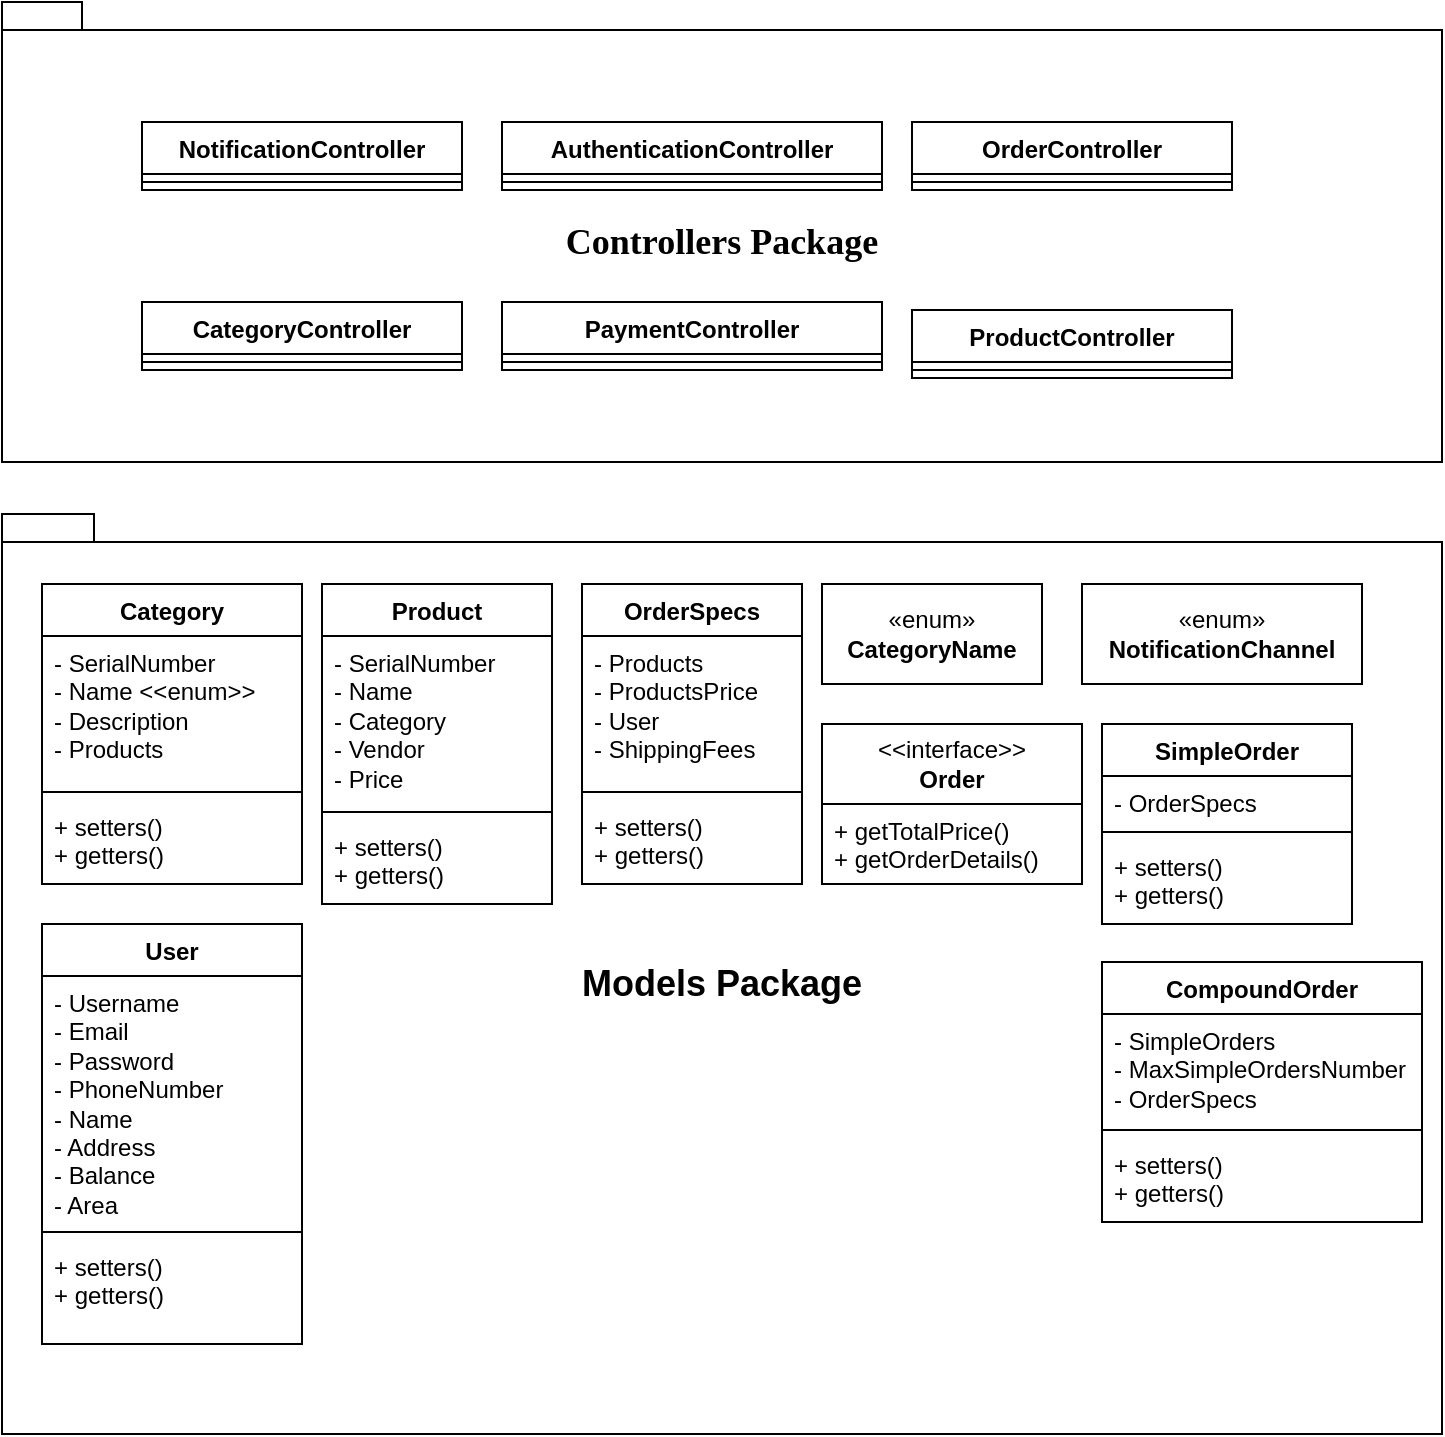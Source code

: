 <mxfile version="22.1.11" type="device">
  <diagram id="C5RBs43oDa-KdzZeNtuy" name="Page-1">
    <mxGraphModel dx="819" dy="505" grid="1" gridSize="10" guides="1" tooltips="1" connect="1" arrows="1" fold="1" page="1" pageScale="1" pageWidth="850" pageHeight="1100" math="0" shadow="0">
      <root>
        <mxCell id="WIyWlLk6GJQsqaUBKTNV-0" />
        <mxCell id="WIyWlLk6GJQsqaUBKTNV-1" parent="WIyWlLk6GJQsqaUBKTNV-0" />
        <mxCell id="rgEi_WncCJZVdDWMbM2z-33" value="&lt;font style=&quot;font-size: 18px;&quot;&gt;Models Package&lt;/font&gt;" style="shape=folder;fontStyle=1;spacingTop=10;tabWidth=40;tabHeight=14;tabPosition=left;html=1;whiteSpace=wrap;" parent="WIyWlLk6GJQsqaUBKTNV-1" vertex="1">
          <mxGeometry x="60" y="506" width="720" height="460" as="geometry" />
        </mxCell>
        <mxCell id="rgEi_WncCJZVdDWMbM2z-3" value="User" style="swimlane;fontStyle=1;align=center;verticalAlign=top;childLayout=stackLayout;horizontal=1;startSize=26;horizontalStack=0;resizeParent=1;resizeParentMax=0;resizeLast=0;collapsible=1;marginBottom=0;whiteSpace=wrap;html=1;" parent="WIyWlLk6GJQsqaUBKTNV-1" vertex="1">
          <mxGeometry x="80" y="711" width="130" height="210" as="geometry" />
        </mxCell>
        <mxCell id="rgEi_WncCJZVdDWMbM2z-4" value="- Username&lt;br&gt;- Email&lt;br&gt;- Password&lt;br&gt;- PhoneNumber&lt;br&gt;- Name&lt;br&gt;- Address&lt;br&gt;- Balance&lt;br&gt;- Area" style="text;strokeColor=none;fillColor=none;align=left;verticalAlign=top;spacingLeft=4;spacingRight=4;overflow=hidden;rotatable=0;points=[[0,0.5],[1,0.5]];portConstraint=eastwest;whiteSpace=wrap;html=1;" parent="rgEi_WncCJZVdDWMbM2z-3" vertex="1">
          <mxGeometry y="26" width="130" height="124" as="geometry" />
        </mxCell>
        <mxCell id="rgEi_WncCJZVdDWMbM2z-5" value="" style="line;strokeWidth=1;fillColor=none;align=left;verticalAlign=middle;spacingTop=-1;spacingLeft=3;spacingRight=3;rotatable=0;labelPosition=right;points=[];portConstraint=eastwest;strokeColor=inherit;" parent="rgEi_WncCJZVdDWMbM2z-3" vertex="1">
          <mxGeometry y="150" width="130" height="8" as="geometry" />
        </mxCell>
        <mxCell id="rgEi_WncCJZVdDWMbM2z-6" value="+ setters()&lt;br&gt;+ getters()" style="text;strokeColor=none;fillColor=none;align=left;verticalAlign=top;spacingLeft=4;spacingRight=4;overflow=hidden;rotatable=0;points=[[0,0.5],[1,0.5]];portConstraint=eastwest;whiteSpace=wrap;html=1;" parent="rgEi_WncCJZVdDWMbM2z-3" vertex="1">
          <mxGeometry y="158" width="130" height="52" as="geometry" />
        </mxCell>
        <mxCell id="rgEi_WncCJZVdDWMbM2z-7" value="Product" style="swimlane;fontStyle=1;align=center;verticalAlign=top;childLayout=stackLayout;horizontal=1;startSize=26;horizontalStack=0;resizeParent=1;resizeParentMax=0;resizeLast=0;collapsible=1;marginBottom=0;whiteSpace=wrap;html=1;" parent="WIyWlLk6GJQsqaUBKTNV-1" vertex="1">
          <mxGeometry x="220" y="541" width="115" height="160" as="geometry" />
        </mxCell>
        <mxCell id="rgEi_WncCJZVdDWMbM2z-8" value="- SerialNumber&lt;br&gt;- Name&lt;br&gt;- Category&lt;br&gt;- Vendor&lt;br&gt;- Price" style="text;strokeColor=none;fillColor=none;align=left;verticalAlign=top;spacingLeft=4;spacingRight=4;overflow=hidden;rotatable=0;points=[[0,0.5],[1,0.5]];portConstraint=eastwest;whiteSpace=wrap;html=1;" parent="rgEi_WncCJZVdDWMbM2z-7" vertex="1">
          <mxGeometry y="26" width="115" height="84" as="geometry" />
        </mxCell>
        <mxCell id="rgEi_WncCJZVdDWMbM2z-9" value="" style="line;strokeWidth=1;fillColor=none;align=left;verticalAlign=middle;spacingTop=-1;spacingLeft=3;spacingRight=3;rotatable=0;labelPosition=right;points=[];portConstraint=eastwest;strokeColor=inherit;" parent="rgEi_WncCJZVdDWMbM2z-7" vertex="1">
          <mxGeometry y="110" width="115" height="8" as="geometry" />
        </mxCell>
        <mxCell id="rgEi_WncCJZVdDWMbM2z-10" value="+ setters()&lt;br&gt;+ getters()" style="text;strokeColor=none;fillColor=none;align=left;verticalAlign=top;spacingLeft=4;spacingRight=4;overflow=hidden;rotatable=0;points=[[0,0.5],[1,0.5]];portConstraint=eastwest;whiteSpace=wrap;html=1;" parent="rgEi_WncCJZVdDWMbM2z-7" vertex="1">
          <mxGeometry y="118" width="115" height="42" as="geometry" />
        </mxCell>
        <mxCell id="rgEi_WncCJZVdDWMbM2z-11" value="Category" style="swimlane;fontStyle=1;align=center;verticalAlign=top;childLayout=stackLayout;horizontal=1;startSize=26;horizontalStack=0;resizeParent=1;resizeParentMax=0;resizeLast=0;collapsible=1;marginBottom=0;whiteSpace=wrap;html=1;" parent="WIyWlLk6GJQsqaUBKTNV-1" vertex="1">
          <mxGeometry x="80" y="541" width="130" height="150" as="geometry" />
        </mxCell>
        <mxCell id="rgEi_WncCJZVdDWMbM2z-12" value="- SerialNumber&lt;br&gt;- Name &amp;lt;&amp;lt;enum&amp;gt;&amp;gt;&lt;br&gt;- Description&lt;br&gt;- Products" style="text;strokeColor=none;fillColor=none;align=left;verticalAlign=top;spacingLeft=4;spacingRight=4;overflow=hidden;rotatable=0;points=[[0,0.5],[1,0.5]];portConstraint=eastwest;whiteSpace=wrap;html=1;" parent="rgEi_WncCJZVdDWMbM2z-11" vertex="1">
          <mxGeometry y="26" width="130" height="74" as="geometry" />
        </mxCell>
        <mxCell id="rgEi_WncCJZVdDWMbM2z-13" value="" style="line;strokeWidth=1;fillColor=none;align=left;verticalAlign=middle;spacingTop=-1;spacingLeft=3;spacingRight=3;rotatable=0;labelPosition=right;points=[];portConstraint=eastwest;strokeColor=inherit;" parent="rgEi_WncCJZVdDWMbM2z-11" vertex="1">
          <mxGeometry y="100" width="130" height="8" as="geometry" />
        </mxCell>
        <mxCell id="rgEi_WncCJZVdDWMbM2z-14" value="+ setters()&lt;br&gt;+ getters()" style="text;strokeColor=none;fillColor=none;align=left;verticalAlign=top;spacingLeft=4;spacingRight=4;overflow=hidden;rotatable=0;points=[[0,0.5],[1,0.5]];portConstraint=eastwest;whiteSpace=wrap;html=1;" parent="rgEi_WncCJZVdDWMbM2z-11" vertex="1">
          <mxGeometry y="108" width="130" height="42" as="geometry" />
        </mxCell>
        <mxCell id="rgEi_WncCJZVdDWMbM2z-15" value="«enum»&lt;br&gt;&lt;b&gt;CategoryName&lt;/b&gt;" style="html=1;whiteSpace=wrap;" parent="WIyWlLk6GJQsqaUBKTNV-1" vertex="1">
          <mxGeometry x="470" y="541" width="110" height="50" as="geometry" />
        </mxCell>
        <mxCell id="rgEi_WncCJZVdDWMbM2z-18" value="&amp;lt;&amp;lt;interface&amp;gt;&amp;gt;&lt;br&gt;&lt;b&gt;Order&lt;/b&gt;" style="swimlane;fontStyle=0;childLayout=stackLayout;horizontal=1;startSize=40;fillColor=none;horizontalStack=0;resizeParent=1;resizeParentMax=0;resizeLast=0;collapsible=1;marginBottom=0;whiteSpace=wrap;html=1;" parent="WIyWlLk6GJQsqaUBKTNV-1" vertex="1">
          <mxGeometry x="470" y="611" width="130" height="80" as="geometry" />
        </mxCell>
        <mxCell id="rgEi_WncCJZVdDWMbM2z-19" value="+ getTotalPrice()&lt;br&gt;+ getOrderDetails()" style="text;strokeColor=none;fillColor=none;align=left;verticalAlign=top;spacingLeft=4;spacingRight=4;overflow=hidden;rotatable=0;points=[[0,0.5],[1,0.5]];portConstraint=eastwest;whiteSpace=wrap;html=1;" parent="rgEi_WncCJZVdDWMbM2z-18" vertex="1">
          <mxGeometry y="40" width="130" height="40" as="geometry" />
        </mxCell>
        <mxCell id="rgEi_WncCJZVdDWMbM2z-22" value="SimpleOrder" style="swimlane;fontStyle=1;align=center;verticalAlign=top;childLayout=stackLayout;horizontal=1;startSize=26;horizontalStack=0;resizeParent=1;resizeParentMax=0;resizeLast=0;collapsible=1;marginBottom=0;whiteSpace=wrap;html=1;" parent="WIyWlLk6GJQsqaUBKTNV-1" vertex="1">
          <mxGeometry x="610" y="611" width="125" height="100" as="geometry" />
        </mxCell>
        <mxCell id="rgEi_WncCJZVdDWMbM2z-23" value="- OrderSpecs" style="text;strokeColor=none;fillColor=none;align=left;verticalAlign=top;spacingLeft=4;spacingRight=4;overflow=hidden;rotatable=0;points=[[0,0.5],[1,0.5]];portConstraint=eastwest;whiteSpace=wrap;html=1;" parent="rgEi_WncCJZVdDWMbM2z-22" vertex="1">
          <mxGeometry y="26" width="125" height="24" as="geometry" />
        </mxCell>
        <mxCell id="rgEi_WncCJZVdDWMbM2z-24" value="" style="line;strokeWidth=1;fillColor=none;align=left;verticalAlign=middle;spacingTop=-1;spacingLeft=3;spacingRight=3;rotatable=0;labelPosition=right;points=[];portConstraint=eastwest;strokeColor=inherit;" parent="rgEi_WncCJZVdDWMbM2z-22" vertex="1">
          <mxGeometry y="50" width="125" height="8" as="geometry" />
        </mxCell>
        <mxCell id="rgEi_WncCJZVdDWMbM2z-25" value="+ setters()&lt;br&gt;+ getters()" style="text;strokeColor=none;fillColor=none;align=left;verticalAlign=top;spacingLeft=4;spacingRight=4;overflow=hidden;rotatable=0;points=[[0,0.5],[1,0.5]];portConstraint=eastwest;whiteSpace=wrap;html=1;" parent="rgEi_WncCJZVdDWMbM2z-22" vertex="1">
          <mxGeometry y="58" width="125" height="42" as="geometry" />
        </mxCell>
        <mxCell id="rgEi_WncCJZVdDWMbM2z-26" value="CompoundOrder" style="swimlane;fontStyle=1;align=center;verticalAlign=top;childLayout=stackLayout;horizontal=1;startSize=26;horizontalStack=0;resizeParent=1;resizeParentMax=0;resizeLast=0;collapsible=1;marginBottom=0;whiteSpace=wrap;html=1;" parent="WIyWlLk6GJQsqaUBKTNV-1" vertex="1">
          <mxGeometry x="610" y="730" width="160" height="130" as="geometry" />
        </mxCell>
        <mxCell id="rgEi_WncCJZVdDWMbM2z-27" value="- SimpleOrders&lt;br&gt;- MaxSimpleOrdersNumber&lt;br&gt;- OrderSpecs" style="text;strokeColor=none;fillColor=none;align=left;verticalAlign=top;spacingLeft=4;spacingRight=4;overflow=hidden;rotatable=0;points=[[0,0.5],[1,0.5]];portConstraint=eastwest;whiteSpace=wrap;html=1;" parent="rgEi_WncCJZVdDWMbM2z-26" vertex="1">
          <mxGeometry y="26" width="160" height="54" as="geometry" />
        </mxCell>
        <mxCell id="rgEi_WncCJZVdDWMbM2z-28" value="" style="line;strokeWidth=1;fillColor=none;align=left;verticalAlign=middle;spacingTop=-1;spacingLeft=3;spacingRight=3;rotatable=0;labelPosition=right;points=[];portConstraint=eastwest;strokeColor=inherit;" parent="rgEi_WncCJZVdDWMbM2z-26" vertex="1">
          <mxGeometry y="80" width="160" height="8" as="geometry" />
        </mxCell>
        <mxCell id="rgEi_WncCJZVdDWMbM2z-29" value="+ setters()&lt;br&gt;+ getters()" style="text;strokeColor=none;fillColor=none;align=left;verticalAlign=top;spacingLeft=4;spacingRight=4;overflow=hidden;rotatable=0;points=[[0,0.5],[1,0.5]];portConstraint=eastwest;whiteSpace=wrap;html=1;" parent="rgEi_WncCJZVdDWMbM2z-26" vertex="1">
          <mxGeometry y="88" width="160" height="42" as="geometry" />
        </mxCell>
        <mxCell id="rgEi_WncCJZVdDWMbM2z-34" value="&lt;b id=&quot;docs-internal-guid-37bf1ae9-7fff-d8b7-cc07-cfb594d46fc4&quot; style=&quot;&quot;&gt;&lt;span style=&quot;font-family: &amp;quot;Times New Roman&amp;quot;, serif; color: rgb(0, 0, 0); background-color: transparent; font-style: normal; font-variant: normal; text-decoration: none; vertical-align: baseline;&quot;&gt;&lt;font style=&quot;font-size: 18px;&quot;&gt;Controllers Package&lt;/font&gt;&lt;/span&gt;&lt;/b&gt;" style="shape=folder;fontStyle=1;spacingTop=10;tabWidth=40;tabHeight=14;tabPosition=left;html=1;whiteSpace=wrap;" parent="WIyWlLk6GJQsqaUBKTNV-1" vertex="1">
          <mxGeometry x="60" y="250" width="720" height="230" as="geometry" />
        </mxCell>
        <mxCell id="rgEi_WncCJZVdDWMbM2z-35" value="NotificationController" style="swimlane;fontStyle=1;align=center;verticalAlign=top;childLayout=stackLayout;horizontal=1;startSize=26;horizontalStack=0;resizeParent=1;resizeParentMax=0;resizeLast=0;collapsible=1;marginBottom=0;whiteSpace=wrap;html=1;" parent="WIyWlLk6GJQsqaUBKTNV-1" vertex="1">
          <mxGeometry x="130" y="310" width="160" height="34" as="geometry" />
        </mxCell>
        <mxCell id="rgEi_WncCJZVdDWMbM2z-37" value="" style="line;strokeWidth=1;fillColor=none;align=left;verticalAlign=middle;spacingTop=-1;spacingLeft=3;spacingRight=3;rotatable=0;labelPosition=right;points=[];portConstraint=eastwest;strokeColor=inherit;" parent="rgEi_WncCJZVdDWMbM2z-35" vertex="1">
          <mxGeometry y="26" width="160" height="8" as="geometry" />
        </mxCell>
        <mxCell id="rgEi_WncCJZVdDWMbM2z-39" value="&lt;span id=&quot;docs-internal-guid-37bf1ae9-7fff-d8b7-cc07-cfb594d46fc4&quot; style=&quot;font-weight:normal;&quot;&gt;&lt;/span&gt;AuthenticationController" style="swimlane;fontStyle=1;align=center;verticalAlign=top;childLayout=stackLayout;horizontal=1;startSize=26;horizontalStack=0;resizeParent=1;resizeParentMax=0;resizeLast=0;collapsible=1;marginBottom=0;whiteSpace=wrap;html=1;" parent="WIyWlLk6GJQsqaUBKTNV-1" vertex="1">
          <mxGeometry x="310" y="310" width="190" height="34" as="geometry" />
        </mxCell>
        <mxCell id="rgEi_WncCJZVdDWMbM2z-40" value="" style="line;strokeWidth=1;fillColor=none;align=left;verticalAlign=middle;spacingTop=-1;spacingLeft=3;spacingRight=3;rotatable=0;labelPosition=right;points=[];portConstraint=eastwest;strokeColor=inherit;" parent="rgEi_WncCJZVdDWMbM2z-39" vertex="1">
          <mxGeometry y="26" width="190" height="8" as="geometry" />
        </mxCell>
        <mxCell id="rgEi_WncCJZVdDWMbM2z-41" value="OrderController" style="swimlane;fontStyle=1;align=center;verticalAlign=top;childLayout=stackLayout;horizontal=1;startSize=26;horizontalStack=0;resizeParent=1;resizeParentMax=0;resizeLast=0;collapsible=1;marginBottom=0;whiteSpace=wrap;html=1;" parent="WIyWlLk6GJQsqaUBKTNV-1" vertex="1">
          <mxGeometry x="515" y="310" width="160" height="34" as="geometry" />
        </mxCell>
        <mxCell id="rgEi_WncCJZVdDWMbM2z-42" value="" style="line;strokeWidth=1;fillColor=none;align=left;verticalAlign=middle;spacingTop=-1;spacingLeft=3;spacingRight=3;rotatable=0;labelPosition=right;points=[];portConstraint=eastwest;strokeColor=inherit;" parent="rgEi_WncCJZVdDWMbM2z-41" vertex="1">
          <mxGeometry y="26" width="160" height="8" as="geometry" />
        </mxCell>
        <mxCell id="rgEi_WncCJZVdDWMbM2z-43" value="ProductController" style="swimlane;fontStyle=1;align=center;verticalAlign=top;childLayout=stackLayout;horizontal=1;startSize=26;horizontalStack=0;resizeParent=1;resizeParentMax=0;resizeLast=0;collapsible=1;marginBottom=0;whiteSpace=wrap;html=1;" parent="WIyWlLk6GJQsqaUBKTNV-1" vertex="1">
          <mxGeometry x="515" y="404" width="160" height="34" as="geometry" />
        </mxCell>
        <mxCell id="rgEi_WncCJZVdDWMbM2z-44" value="" style="line;strokeWidth=1;fillColor=none;align=left;verticalAlign=middle;spacingTop=-1;spacingLeft=3;spacingRight=3;rotatable=0;labelPosition=right;points=[];portConstraint=eastwest;strokeColor=inherit;" parent="rgEi_WncCJZVdDWMbM2z-43" vertex="1">
          <mxGeometry y="26" width="160" height="8" as="geometry" />
        </mxCell>
        <mxCell id="rgEi_WncCJZVdDWMbM2z-45" value="PaymentController" style="swimlane;fontStyle=1;align=center;verticalAlign=top;childLayout=stackLayout;horizontal=1;startSize=26;horizontalStack=0;resizeParent=1;resizeParentMax=0;resizeLast=0;collapsible=1;marginBottom=0;whiteSpace=wrap;html=1;" parent="WIyWlLk6GJQsqaUBKTNV-1" vertex="1">
          <mxGeometry x="310" y="400" width="190" height="34" as="geometry" />
        </mxCell>
        <mxCell id="rgEi_WncCJZVdDWMbM2z-46" value="" style="line;strokeWidth=1;fillColor=none;align=left;verticalAlign=middle;spacingTop=-1;spacingLeft=3;spacingRight=3;rotatable=0;labelPosition=right;points=[];portConstraint=eastwest;strokeColor=inherit;" parent="rgEi_WncCJZVdDWMbM2z-45" vertex="1">
          <mxGeometry y="26" width="190" height="8" as="geometry" />
        </mxCell>
        <mxCell id="rgEi_WncCJZVdDWMbM2z-47" value="CategoryController" style="swimlane;fontStyle=1;align=center;verticalAlign=top;childLayout=stackLayout;horizontal=1;startSize=26;horizontalStack=0;resizeParent=1;resizeParentMax=0;resizeLast=0;collapsible=1;marginBottom=0;whiteSpace=wrap;html=1;" parent="WIyWlLk6GJQsqaUBKTNV-1" vertex="1">
          <mxGeometry x="130" y="400" width="160" height="34" as="geometry" />
        </mxCell>
        <mxCell id="rgEi_WncCJZVdDWMbM2z-48" value="" style="line;strokeWidth=1;fillColor=none;align=left;verticalAlign=middle;spacingTop=-1;spacingLeft=3;spacingRight=3;rotatable=0;labelPosition=right;points=[];portConstraint=eastwest;strokeColor=inherit;" parent="rgEi_WncCJZVdDWMbM2z-47" vertex="1">
          <mxGeometry y="26" width="160" height="8" as="geometry" />
        </mxCell>
        <mxCell id="rgEi_WncCJZVdDWMbM2z-49" value="«enum»&lt;br&gt;&lt;b&gt;NotificationChannel&lt;/b&gt;" style="html=1;whiteSpace=wrap;" parent="WIyWlLk6GJQsqaUBKTNV-1" vertex="1">
          <mxGeometry x="600" y="541" width="140" height="50" as="geometry" />
        </mxCell>
        <mxCell id="2LqeZWrTO2NHHLTj1vcD-2" value="OrderSpecs" style="swimlane;fontStyle=1;align=center;verticalAlign=top;childLayout=stackLayout;horizontal=1;startSize=26;horizontalStack=0;resizeParent=1;resizeParentMax=0;resizeLast=0;collapsible=1;marginBottom=0;whiteSpace=wrap;html=1;" vertex="1" parent="WIyWlLk6GJQsqaUBKTNV-1">
          <mxGeometry x="350" y="541" width="110" height="150" as="geometry" />
        </mxCell>
        <mxCell id="2LqeZWrTO2NHHLTj1vcD-3" value="- Products&lt;br&gt;- ProductsPrice&lt;br&gt;- User&lt;br&gt;- ShippingFees" style="text;strokeColor=none;fillColor=none;align=left;verticalAlign=top;spacingLeft=4;spacingRight=4;overflow=hidden;rotatable=0;points=[[0,0.5],[1,0.5]];portConstraint=eastwest;whiteSpace=wrap;html=1;" vertex="1" parent="2LqeZWrTO2NHHLTj1vcD-2">
          <mxGeometry y="26" width="110" height="74" as="geometry" />
        </mxCell>
        <mxCell id="2LqeZWrTO2NHHLTj1vcD-4" value="" style="line;strokeWidth=1;fillColor=none;align=left;verticalAlign=middle;spacingTop=-1;spacingLeft=3;spacingRight=3;rotatable=0;labelPosition=right;points=[];portConstraint=eastwest;strokeColor=inherit;" vertex="1" parent="2LqeZWrTO2NHHLTj1vcD-2">
          <mxGeometry y="100" width="110" height="8" as="geometry" />
        </mxCell>
        <mxCell id="2LqeZWrTO2NHHLTj1vcD-5" value="+ setters()&lt;br&gt;+ getters()" style="text;strokeColor=none;fillColor=none;align=left;verticalAlign=top;spacingLeft=4;spacingRight=4;overflow=hidden;rotatable=0;points=[[0,0.5],[1,0.5]];portConstraint=eastwest;whiteSpace=wrap;html=1;" vertex="1" parent="2LqeZWrTO2NHHLTj1vcD-2">
          <mxGeometry y="108" width="110" height="42" as="geometry" />
        </mxCell>
      </root>
    </mxGraphModel>
  </diagram>
</mxfile>

